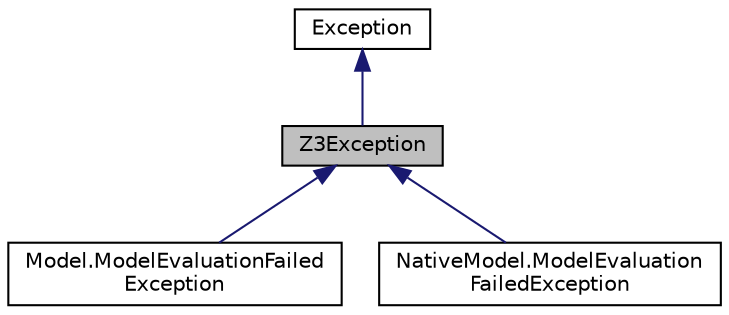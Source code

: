digraph "Z3Exception"
{
 // LATEX_PDF_SIZE
  edge [fontname="Helvetica",fontsize="10",labelfontname="Helvetica",labelfontsize="10"];
  node [fontname="Helvetica",fontsize="10",shape=record];
  Node1 [label="Z3Exception",height=0.2,width=0.4,color="black", fillcolor="grey75", style="filled", fontcolor="black",tooltip="The exception base class for error reporting from Z3"];
  Node2 -> Node1 [dir="back",color="midnightblue",fontsize="10",style="solid",fontname="Helvetica"];
  Node2 [label="Exception",height=0.2,width=0.4,color="black", fillcolor="white", style="filled",URL="$class_exception.html",tooltip=" "];
  Node1 -> Node3 [dir="back",color="midnightblue",fontsize="10",style="solid",fontname="Helvetica"];
  Node3 [label="Model.ModelEvaluationFailed\lException",height=0.2,width=0.4,color="black", fillcolor="white", style="filled",URL="$class_microsoft_1_1_z3_1_1_model_1_1_model_evaluation_failed_exception.html",tooltip="A ModelEvaluationFailedException is thrown when an expression cannot be evaluated by the model."];
  Node1 -> Node4 [dir="back",color="midnightblue",fontsize="10",style="solid",fontname="Helvetica"];
  Node4 [label="NativeModel.ModelEvaluation\lFailedException",height=0.2,width=0.4,color="black", fillcolor="white", style="filled",URL="$class_microsoft_1_1_z3_1_1_native_model_1_1_model_evaluation_failed_exception.html",tooltip="A ModelEvaluationFailedException is thrown when an expression cannot be evaluated by the model."];
}
